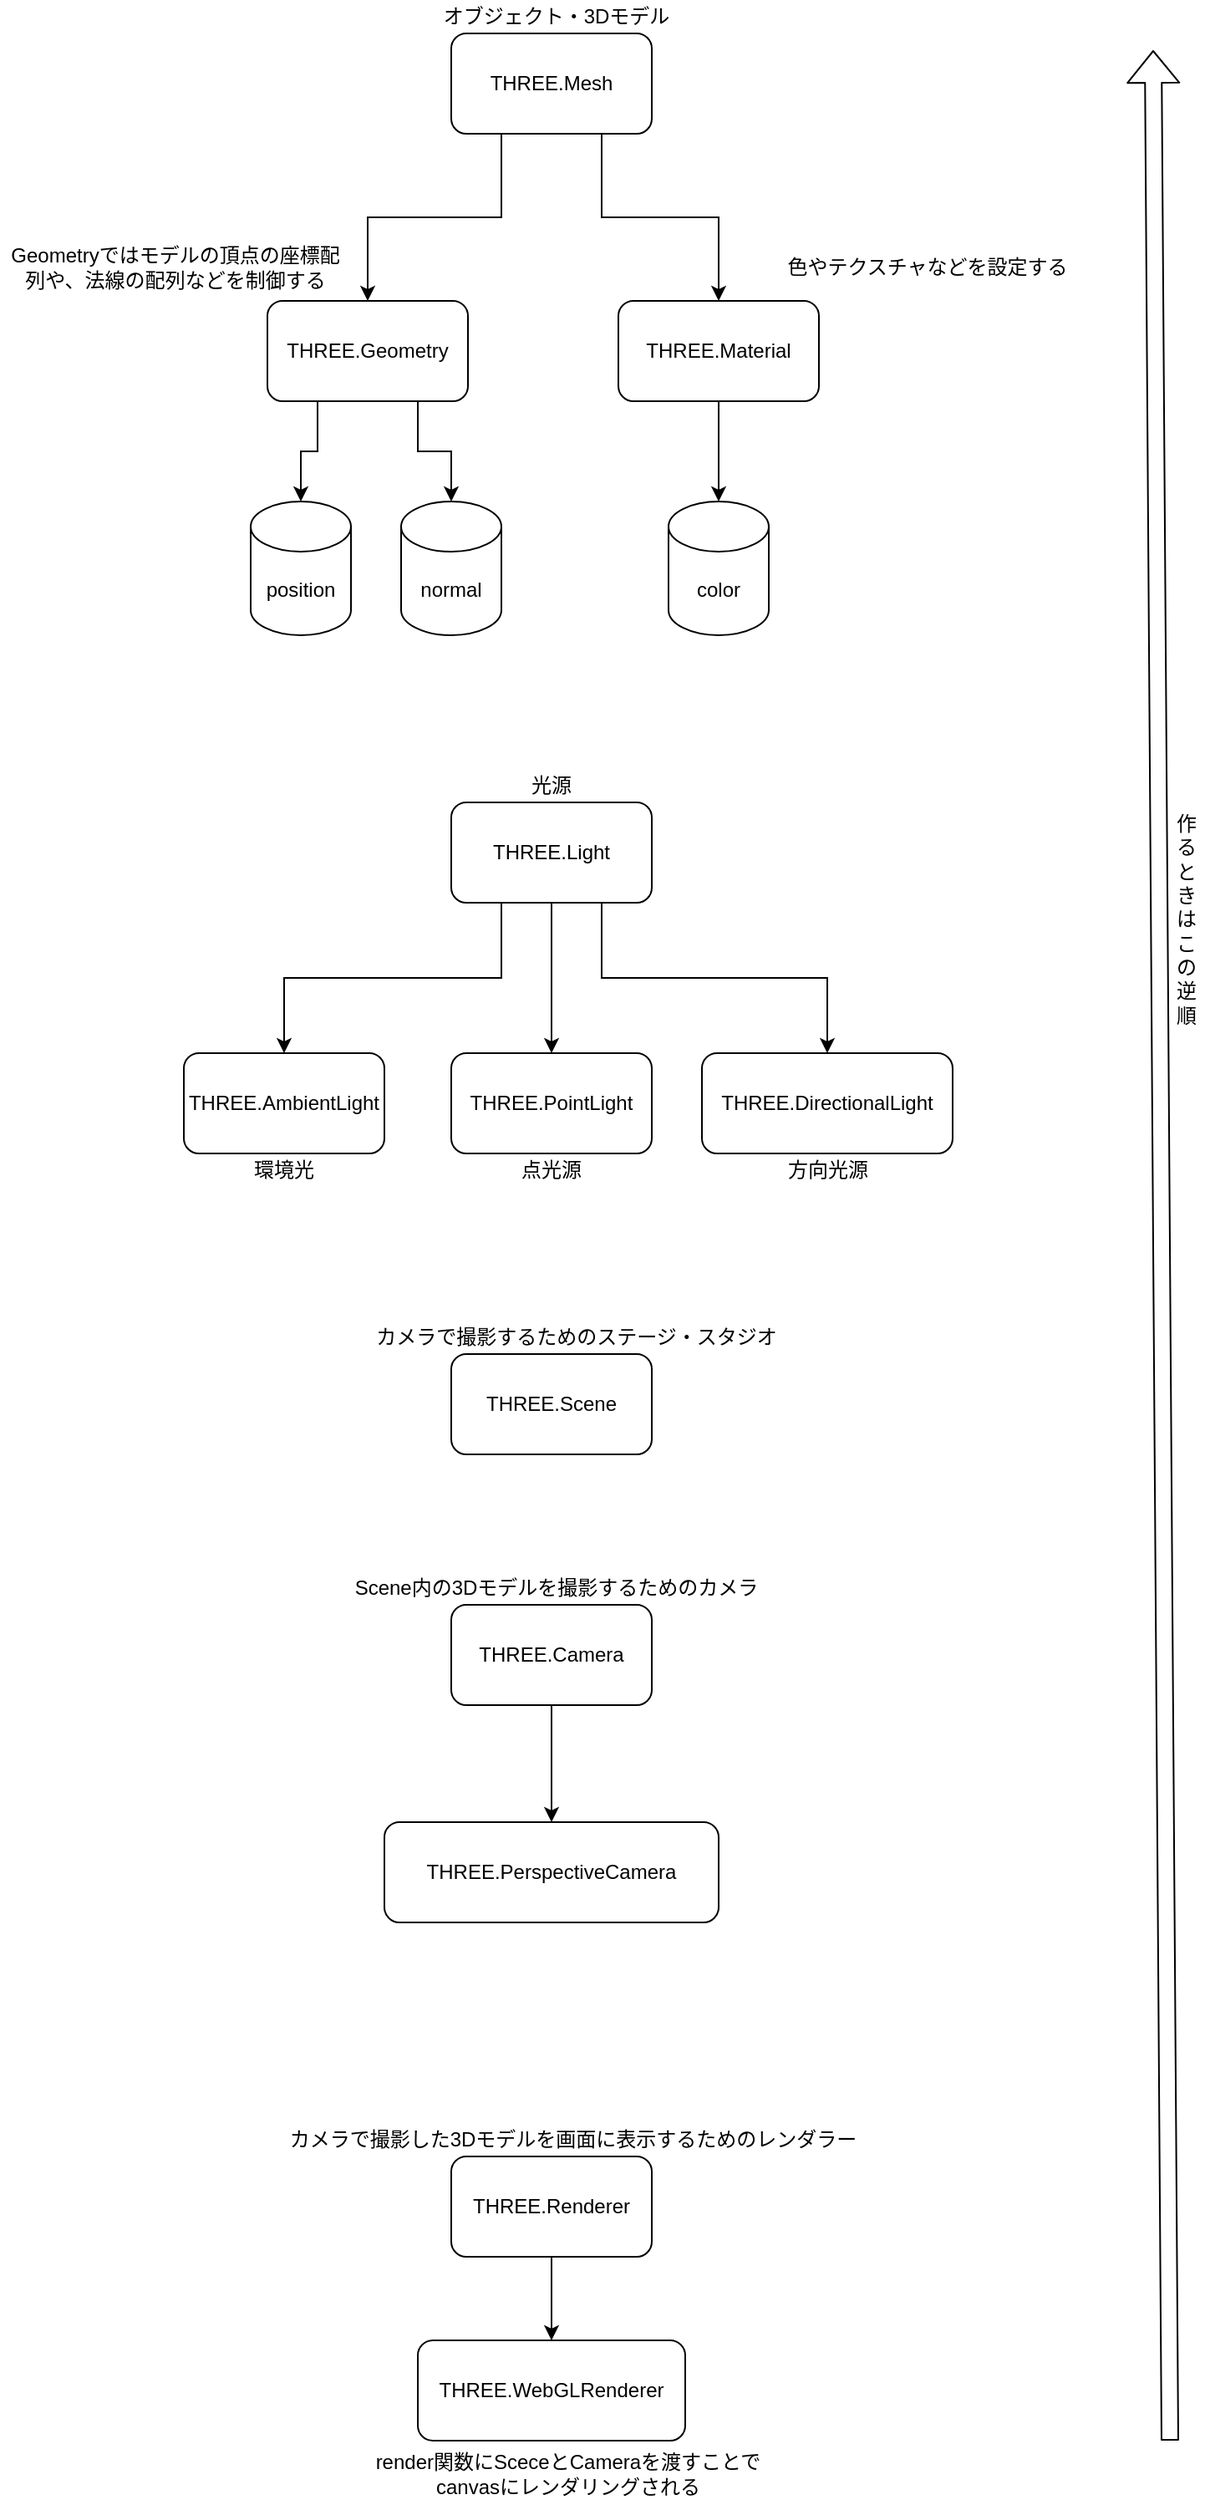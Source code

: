 <mxfile>
    <diagram id="SaeWD_md1_ex_qe36D9w" name="ページ1">
        <mxGraphModel dx="919" dy="900" grid="1" gridSize="10" guides="1" tooltips="1" connect="1" arrows="1" fold="1" page="1" pageScale="1" pageWidth="1200" pageHeight="1920" math="0" shadow="0">
            <root>
                <mxCell id="0"/>
                <mxCell id="1" parent="0"/>
                <mxCell id="6" style="edgeStyle=orthogonalEdgeStyle;rounded=0;orthogonalLoop=1;jettySize=auto;html=1;exitX=0.25;exitY=1;exitDx=0;exitDy=0;entryX=0.5;entryY=0;entryDx=0;entryDy=0;" parent="1" source="2" target="4" edge="1">
                    <mxGeometry relative="1" as="geometry"/>
                </mxCell>
                <mxCell id="7" style="edgeStyle=orthogonalEdgeStyle;rounded=0;orthogonalLoop=1;jettySize=auto;html=1;exitX=0.75;exitY=1;exitDx=0;exitDy=0;entryX=0.5;entryY=0;entryDx=0;entryDy=0;" parent="1" source="2" target="3" edge="1">
                    <mxGeometry relative="1" as="geometry"/>
                </mxCell>
                <mxCell id="2" value="THREE.Mesh" style="rounded=1;whiteSpace=wrap;html=1;" parent="1" vertex="1">
                    <mxGeometry x="290" y="150" width="120" height="60" as="geometry"/>
                </mxCell>
                <mxCell id="13" style="edgeStyle=orthogonalEdgeStyle;rounded=0;orthogonalLoop=1;jettySize=auto;html=1;exitX=0.5;exitY=1;exitDx=0;exitDy=0;entryX=0.5;entryY=0;entryDx=0;entryDy=0;entryPerimeter=0;" parent="1" source="3" target="12" edge="1">
                    <mxGeometry relative="1" as="geometry"/>
                </mxCell>
                <mxCell id="3" value="THREE.Material" style="rounded=1;whiteSpace=wrap;html=1;" parent="1" vertex="1">
                    <mxGeometry x="390" y="310" width="120" height="60" as="geometry"/>
                </mxCell>
                <mxCell id="9" style="edgeStyle=orthogonalEdgeStyle;rounded=0;orthogonalLoop=1;jettySize=auto;html=1;exitX=0.25;exitY=1;exitDx=0;exitDy=0;" parent="1" source="4" target="8" edge="1">
                    <mxGeometry relative="1" as="geometry"/>
                </mxCell>
                <mxCell id="11" style="edgeStyle=orthogonalEdgeStyle;rounded=0;orthogonalLoop=1;jettySize=auto;html=1;exitX=0.75;exitY=1;exitDx=0;exitDy=0;entryX=0.5;entryY=0;entryDx=0;entryDy=0;entryPerimeter=0;" parent="1" source="4" target="10" edge="1">
                    <mxGeometry relative="1" as="geometry"/>
                </mxCell>
                <mxCell id="4" value="THREE.Geometry" style="rounded=1;whiteSpace=wrap;html=1;" parent="1" vertex="1">
                    <mxGeometry x="180" y="310" width="120" height="60" as="geometry"/>
                </mxCell>
                <mxCell id="8" value="position" style="shape=cylinder3;whiteSpace=wrap;html=1;boundedLbl=1;backgroundOutline=1;size=15;" parent="1" vertex="1">
                    <mxGeometry x="170" y="430" width="60" height="80" as="geometry"/>
                </mxCell>
                <mxCell id="10" value="normal" style="shape=cylinder3;whiteSpace=wrap;html=1;boundedLbl=1;backgroundOutline=1;size=15;" parent="1" vertex="1">
                    <mxGeometry x="260" y="430" width="60" height="80" as="geometry"/>
                </mxCell>
                <mxCell id="12" value="color" style="shape=cylinder3;whiteSpace=wrap;html=1;boundedLbl=1;backgroundOutline=1;size=15;" parent="1" vertex="1">
                    <mxGeometry x="420" y="430" width="60" height="80" as="geometry"/>
                </mxCell>
                <mxCell id="15" value="Geometryではモデルの頂点の座標配列や、法線の配列などを制御する" style="text;html=1;strokeColor=none;fillColor=none;align=center;verticalAlign=middle;whiteSpace=wrap;rounded=0;" parent="1" vertex="1">
                    <mxGeometry x="20" y="280" width="210" height="20" as="geometry"/>
                </mxCell>
                <mxCell id="18" value="色やテクスチャなどを設定する" style="text;html=1;strokeColor=none;fillColor=none;align=center;verticalAlign=middle;whiteSpace=wrap;rounded=0;" parent="1" vertex="1">
                    <mxGeometry x="470" y="280" width="210" height="20" as="geometry"/>
                </mxCell>
                <mxCell id="25" style="edgeStyle=orthogonalEdgeStyle;rounded=0;orthogonalLoop=1;jettySize=auto;html=1;exitX=0.5;exitY=1;exitDx=0;exitDy=0;entryX=0.5;entryY=0;entryDx=0;entryDy=0;" parent="1" source="20" target="22" edge="1">
                    <mxGeometry relative="1" as="geometry"/>
                </mxCell>
                <mxCell id="26" style="edgeStyle=orthogonalEdgeStyle;rounded=0;orthogonalLoop=1;jettySize=auto;html=1;exitX=0.75;exitY=1;exitDx=0;exitDy=0;" parent="1" source="20" target="23" edge="1">
                    <mxGeometry relative="1" as="geometry"/>
                </mxCell>
                <mxCell id="27" style="edgeStyle=orthogonalEdgeStyle;rounded=0;orthogonalLoop=1;jettySize=auto;html=1;exitX=0.25;exitY=1;exitDx=0;exitDy=0;entryX=0.5;entryY=0;entryDx=0;entryDy=0;" parent="1" source="20" target="21" edge="1">
                    <mxGeometry relative="1" as="geometry"/>
                </mxCell>
                <mxCell id="20" value="THREE.Light" style="rounded=1;whiteSpace=wrap;html=1;" parent="1" vertex="1">
                    <mxGeometry x="290" y="610" width="120" height="60" as="geometry"/>
                </mxCell>
                <mxCell id="21" value="THREE.AmbientLight" style="rounded=1;whiteSpace=wrap;html=1;" parent="1" vertex="1">
                    <mxGeometry x="130" y="760" width="120" height="60" as="geometry"/>
                </mxCell>
                <mxCell id="22" value="THREE.PointLight" style="rounded=1;whiteSpace=wrap;html=1;" parent="1" vertex="1">
                    <mxGeometry x="290" y="760" width="120" height="60" as="geometry"/>
                </mxCell>
                <mxCell id="23" value="THREE.DirectionalLight" style="rounded=1;whiteSpace=wrap;html=1;" parent="1" vertex="1">
                    <mxGeometry x="440" y="760" width="150" height="60" as="geometry"/>
                </mxCell>
                <mxCell id="28" value="環境光" style="text;html=1;strokeColor=none;fillColor=none;align=center;verticalAlign=middle;whiteSpace=wrap;rounded=0;" parent="1" vertex="1">
                    <mxGeometry x="170" y="820" width="40" height="20" as="geometry"/>
                </mxCell>
                <mxCell id="29" value="点光源" style="text;html=1;strokeColor=none;fillColor=none;align=center;verticalAlign=middle;whiteSpace=wrap;rounded=0;" parent="1" vertex="1">
                    <mxGeometry x="330" y="820" width="40" height="20" as="geometry"/>
                </mxCell>
                <mxCell id="30" value="方向光源" style="text;html=1;strokeColor=none;fillColor=none;align=center;verticalAlign=middle;whiteSpace=wrap;rounded=0;" parent="1" vertex="1">
                    <mxGeometry x="482.5" y="820" width="65" height="20" as="geometry"/>
                </mxCell>
                <mxCell id="32" value="THREE.Scene" style="rounded=1;whiteSpace=wrap;html=1;" parent="1" vertex="1">
                    <mxGeometry x="290" y="940" width="120" height="60" as="geometry"/>
                </mxCell>
                <mxCell id="33" value="カメラで撮影するためのステージ・スタジオ" style="text;html=1;strokeColor=none;fillColor=none;align=center;verticalAlign=middle;whiteSpace=wrap;rounded=0;" parent="1" vertex="1">
                    <mxGeometry x="230" y="920" width="270" height="20" as="geometry"/>
                </mxCell>
                <mxCell id="37" style="edgeStyle=orthogonalEdgeStyle;rounded=0;orthogonalLoop=1;jettySize=auto;html=1;exitX=0.5;exitY=1;exitDx=0;exitDy=0;entryX=0.5;entryY=0;entryDx=0;entryDy=0;" parent="1" source="34" target="36" edge="1">
                    <mxGeometry relative="1" as="geometry"/>
                </mxCell>
                <mxCell id="34" value="THREE.Camera" style="rounded=1;whiteSpace=wrap;html=1;" parent="1" vertex="1">
                    <mxGeometry x="290" y="1090" width="120" height="60" as="geometry"/>
                </mxCell>
                <mxCell id="35" value="Scene内の3Dモデルを撮影するためのカメラ" style="text;html=1;strokeColor=none;fillColor=none;align=center;verticalAlign=middle;whiteSpace=wrap;rounded=0;" parent="1" vertex="1">
                    <mxGeometry x="222.5" y="1070" width="260" height="20" as="geometry"/>
                </mxCell>
                <mxCell id="36" value="THREE.PerspectiveCamera" style="rounded=1;whiteSpace=wrap;html=1;" parent="1" vertex="1">
                    <mxGeometry x="250" y="1220" width="200" height="60" as="geometry"/>
                </mxCell>
                <mxCell id="42" style="edgeStyle=orthogonalEdgeStyle;rounded=0;orthogonalLoop=1;jettySize=auto;html=1;exitX=0.5;exitY=1;exitDx=0;exitDy=0;entryX=0.5;entryY=0;entryDx=0;entryDy=0;" parent="1" source="39" target="41" edge="1">
                    <mxGeometry relative="1" as="geometry"/>
                </mxCell>
                <mxCell id="39" value="THREE.Renderer" style="rounded=1;whiteSpace=wrap;html=1;" parent="1" vertex="1">
                    <mxGeometry x="290" y="1420" width="120" height="60" as="geometry"/>
                </mxCell>
                <mxCell id="40" value="カメラで撮影した3Dモデルを画面に表示するためのレンダラー" style="text;html=1;strokeColor=none;fillColor=none;align=center;verticalAlign=middle;whiteSpace=wrap;rounded=0;" parent="1" vertex="1">
                    <mxGeometry x="177.5" y="1400" width="370" height="20" as="geometry"/>
                </mxCell>
                <mxCell id="41" value="THREE.WebGLRenderer" style="rounded=1;whiteSpace=wrap;html=1;" parent="1" vertex="1">
                    <mxGeometry x="270" y="1530" width="160" height="60" as="geometry"/>
                </mxCell>
                <mxCell id="43" value="render関数にSceceとCameraを渡すことでcanvasにレンダリングされる" style="text;html=1;strokeColor=none;fillColor=none;align=center;verticalAlign=middle;whiteSpace=wrap;rounded=0;" parent="1" vertex="1">
                    <mxGeometry x="240" y="1600" width="240" height="20" as="geometry"/>
                </mxCell>
                <mxCell id="44" value="" style="shape=flexArrow;endArrow=classic;html=1;" parent="1" edge="1">
                    <mxGeometry width="50" height="50" relative="1" as="geometry">
                        <mxPoint x="720" y="1590" as="sourcePoint"/>
                        <mxPoint x="710" y="160" as="targetPoint"/>
                    </mxGeometry>
                </mxCell>
                <mxCell id="45" value="作るときはこの逆順" style="text;html=1;strokeColor=none;fillColor=none;align=center;verticalAlign=middle;whiteSpace=wrap;rounded=0;" parent="1" vertex="1">
                    <mxGeometry x="720" y="530" width="20" height="300" as="geometry"/>
                </mxCell>
                <mxCell id="46" value="光源" style="text;html=1;strokeColor=none;fillColor=none;align=center;verticalAlign=middle;whiteSpace=wrap;rounded=0;" vertex="1" parent="1">
                    <mxGeometry x="215" y="590" width="270" height="20" as="geometry"/>
                </mxCell>
                <mxCell id="47" value="オブジェクト・3Dモデル" style="text;html=1;strokeColor=none;fillColor=none;align=center;verticalAlign=middle;whiteSpace=wrap;rounded=0;" vertex="1" parent="1">
                    <mxGeometry x="217.5" y="130" width="270" height="20" as="geometry"/>
                </mxCell>
            </root>
        </mxGraphModel>
    </diagram>
</mxfile>